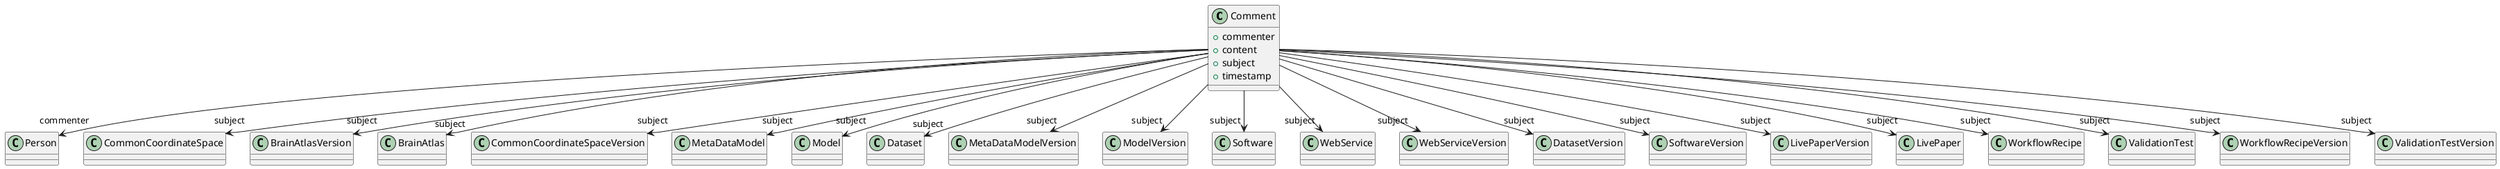 @startuml
class Comment {
+commenter
+content
+subject
+timestamp

}
Comment -d-> "commenter" Person
Comment -d-> "subject" CommonCoordinateSpace
Comment -d-> "subject" BrainAtlasVersion
Comment -d-> "subject" BrainAtlas
Comment -d-> "subject" CommonCoordinateSpaceVersion
Comment -d-> "subject" MetaDataModel
Comment -d-> "subject" Model
Comment -d-> "subject" Dataset
Comment -d-> "subject" MetaDataModelVersion
Comment -d-> "subject" ModelVersion
Comment -d-> "subject" Software
Comment -d-> "subject" WebService
Comment -d-> "subject" WebServiceVersion
Comment -d-> "subject" DatasetVersion
Comment -d-> "subject" SoftwareVersion
Comment -d-> "subject" LivePaperVersion
Comment -d-> "subject" LivePaper
Comment -d-> "subject" WorkflowRecipe
Comment -d-> "subject" ValidationTest
Comment -d-> "subject" WorkflowRecipeVersion
Comment -d-> "subject" ValidationTestVersion

@enduml